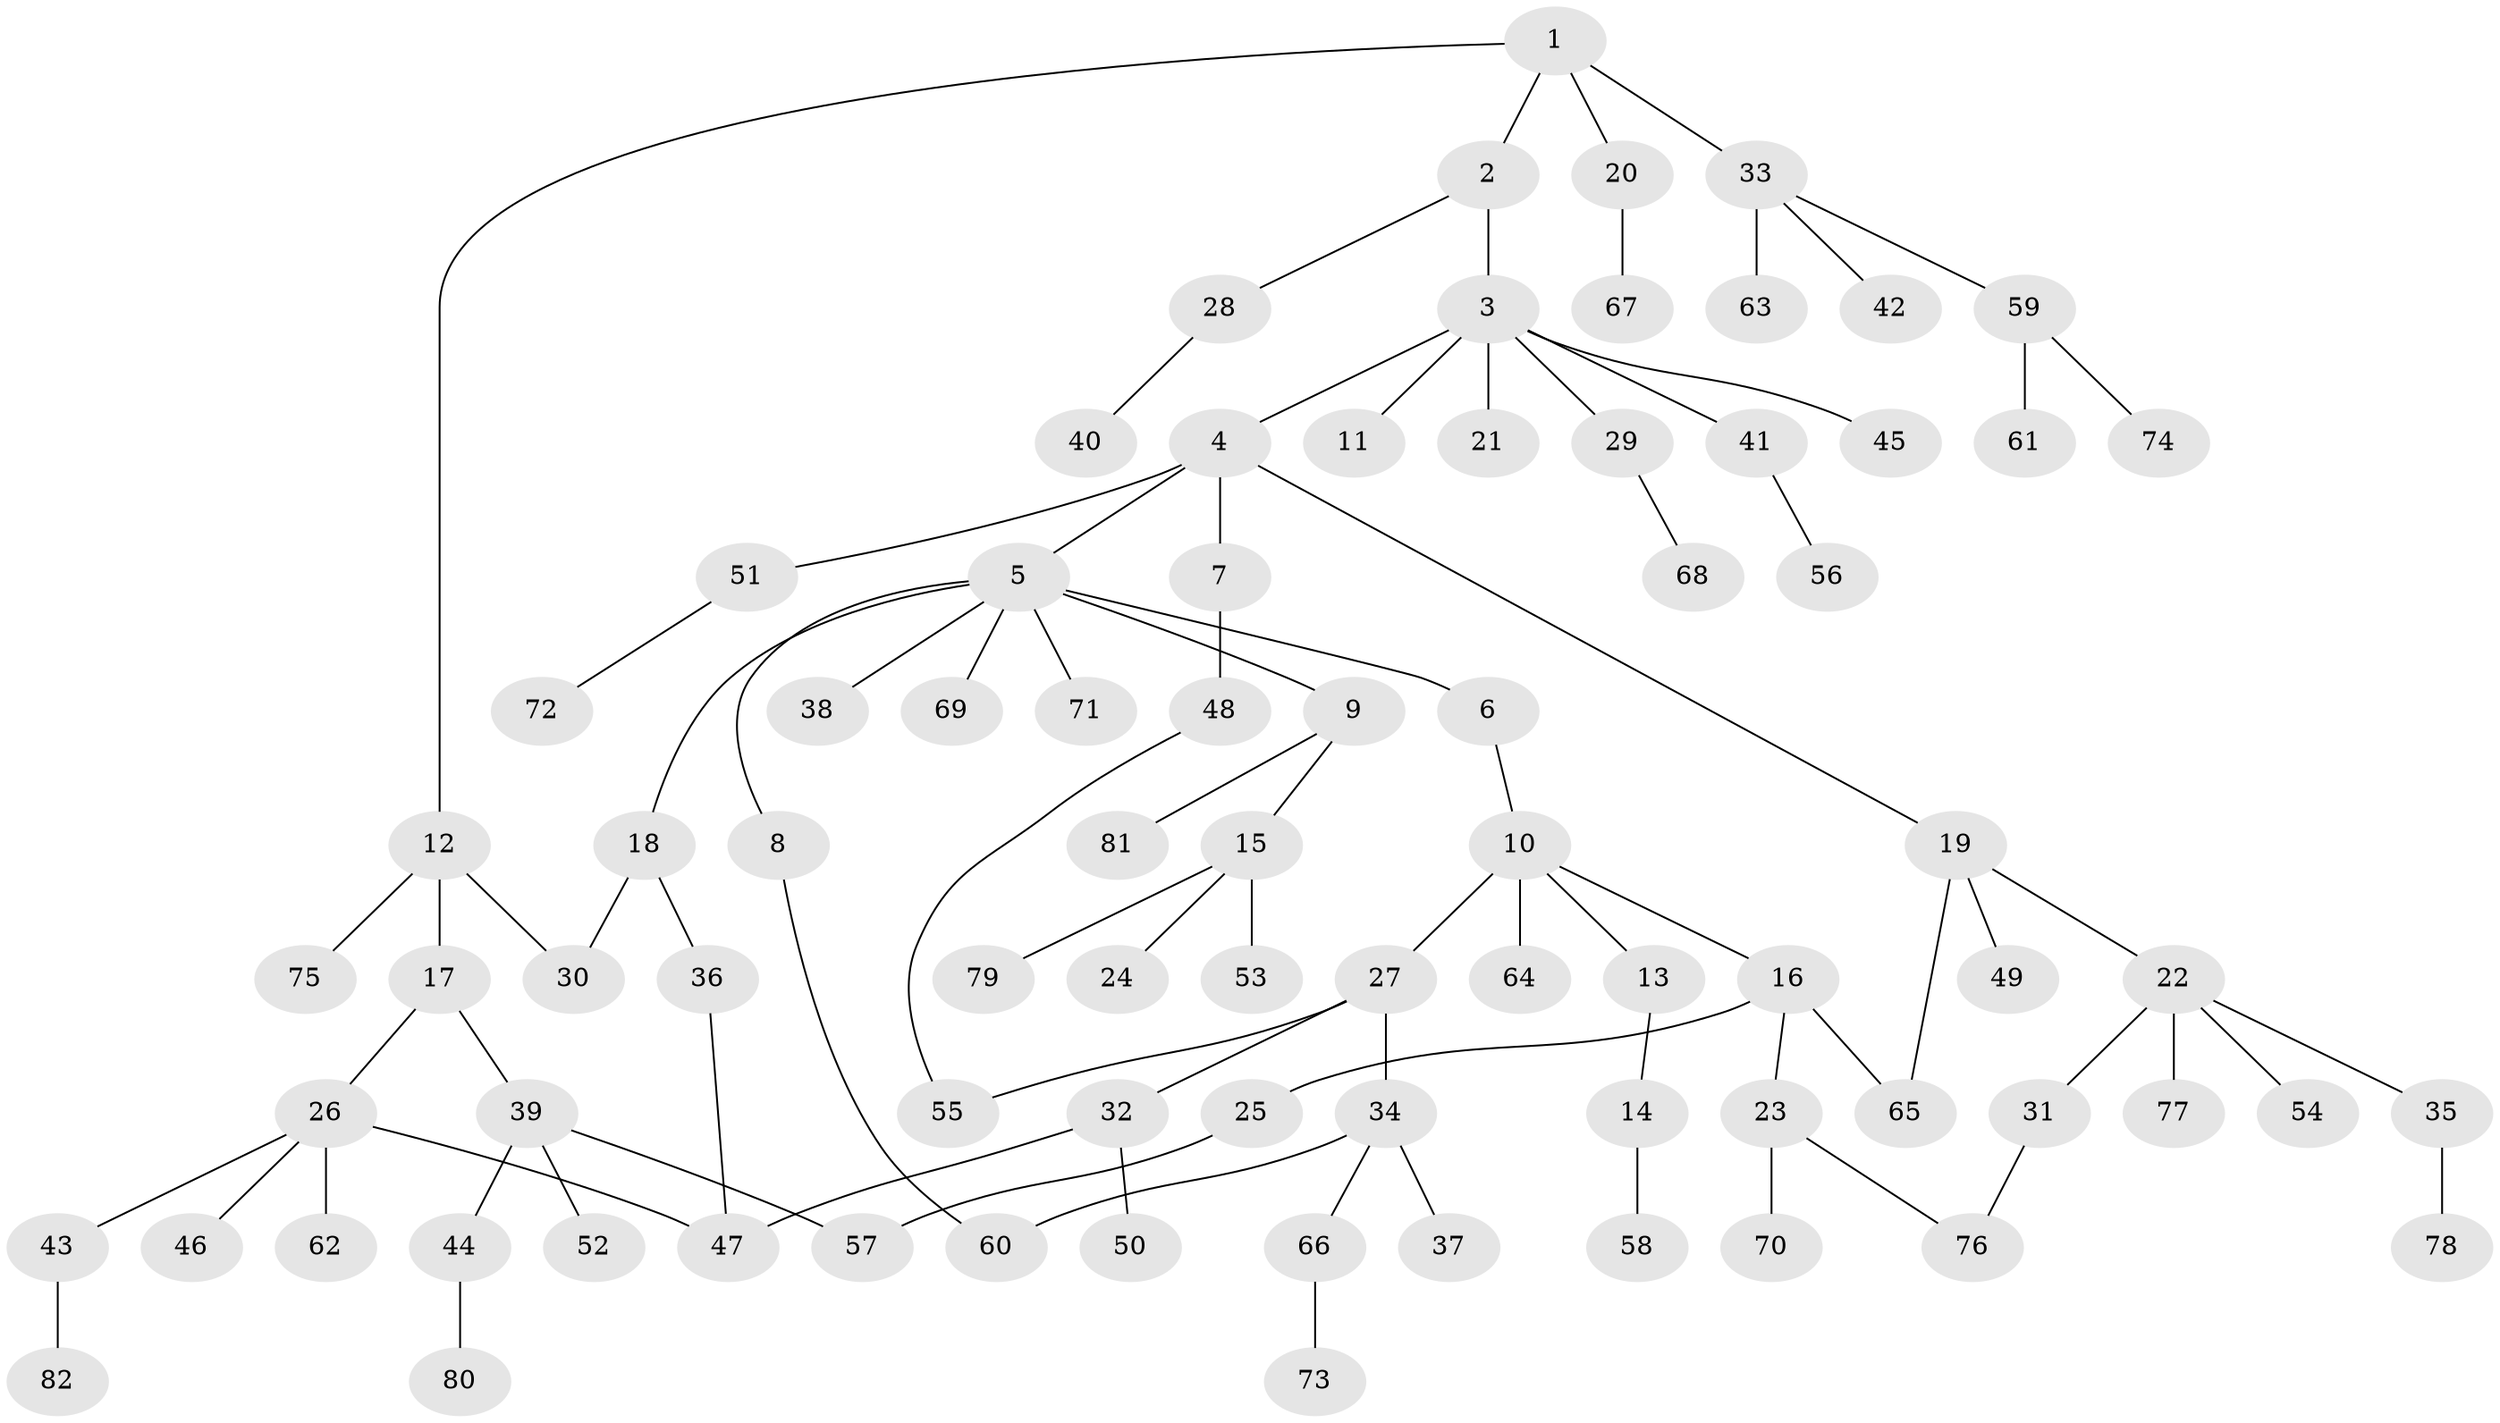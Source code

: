 // Generated by graph-tools (version 1.1) at 2025/49/03/09/25 03:49:23]
// undirected, 82 vertices, 89 edges
graph export_dot {
graph [start="1"]
  node [color=gray90,style=filled];
  1;
  2;
  3;
  4;
  5;
  6;
  7;
  8;
  9;
  10;
  11;
  12;
  13;
  14;
  15;
  16;
  17;
  18;
  19;
  20;
  21;
  22;
  23;
  24;
  25;
  26;
  27;
  28;
  29;
  30;
  31;
  32;
  33;
  34;
  35;
  36;
  37;
  38;
  39;
  40;
  41;
  42;
  43;
  44;
  45;
  46;
  47;
  48;
  49;
  50;
  51;
  52;
  53;
  54;
  55;
  56;
  57;
  58;
  59;
  60;
  61;
  62;
  63;
  64;
  65;
  66;
  67;
  68;
  69;
  70;
  71;
  72;
  73;
  74;
  75;
  76;
  77;
  78;
  79;
  80;
  81;
  82;
  1 -- 2;
  1 -- 12;
  1 -- 20;
  1 -- 33;
  2 -- 3;
  2 -- 28;
  3 -- 4;
  3 -- 11;
  3 -- 21;
  3 -- 29;
  3 -- 41;
  3 -- 45;
  4 -- 5;
  4 -- 7;
  4 -- 19;
  4 -- 51;
  5 -- 6;
  5 -- 8;
  5 -- 9;
  5 -- 18;
  5 -- 38;
  5 -- 69;
  5 -- 71;
  6 -- 10;
  7 -- 48;
  8 -- 60;
  9 -- 15;
  9 -- 81;
  10 -- 13;
  10 -- 16;
  10 -- 27;
  10 -- 64;
  12 -- 17;
  12 -- 30;
  12 -- 75;
  13 -- 14;
  14 -- 58;
  15 -- 24;
  15 -- 53;
  15 -- 79;
  16 -- 23;
  16 -- 25;
  16 -- 65;
  17 -- 26;
  17 -- 39;
  18 -- 36;
  18 -- 30;
  19 -- 22;
  19 -- 49;
  19 -- 65;
  20 -- 67;
  22 -- 31;
  22 -- 35;
  22 -- 54;
  22 -- 77;
  23 -- 70;
  23 -- 76;
  25 -- 57;
  26 -- 43;
  26 -- 46;
  26 -- 47;
  26 -- 62;
  27 -- 32;
  27 -- 34;
  27 -- 55;
  28 -- 40;
  29 -- 68;
  31 -- 76;
  32 -- 50;
  32 -- 47;
  33 -- 42;
  33 -- 59;
  33 -- 63;
  34 -- 37;
  34 -- 60;
  34 -- 66;
  35 -- 78;
  36 -- 47;
  39 -- 44;
  39 -- 52;
  39 -- 57;
  41 -- 56;
  43 -- 82;
  44 -- 80;
  48 -- 55;
  51 -- 72;
  59 -- 61;
  59 -- 74;
  66 -- 73;
}
